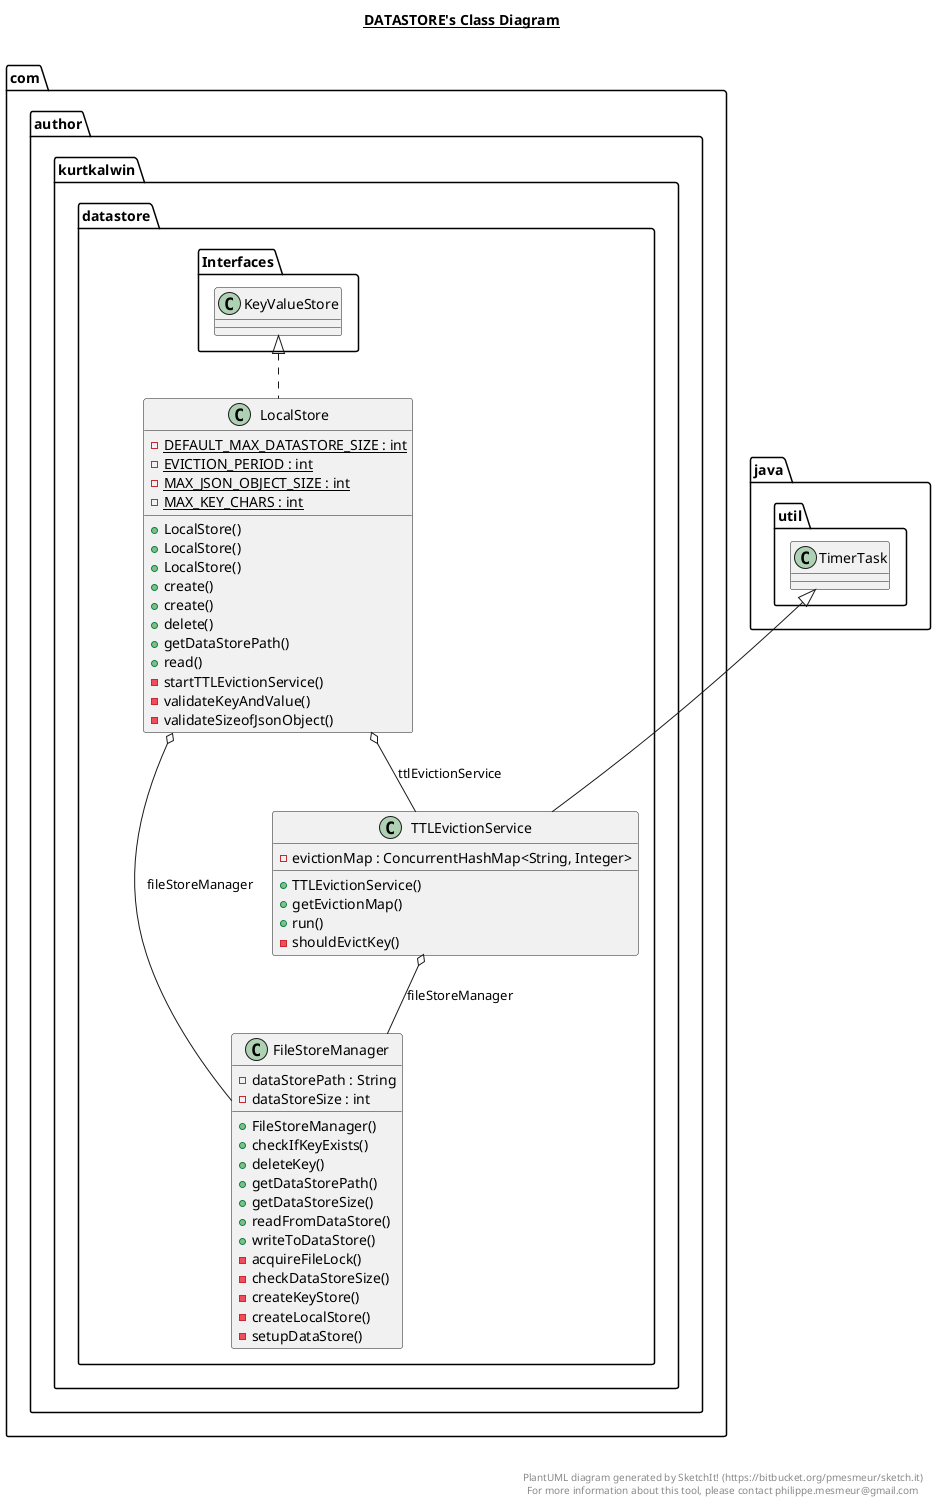 @startuml

title __DATASTORE's Class Diagram__\n

  namespace com.author.kurtkalwin.datastore {
    class com.author.kurtkalwin.datastore.FileStoreManager {
        - dataStorePath : String
        - dataStoreSize : int
        + FileStoreManager()
        + checkIfKeyExists()
        + deleteKey()
        + getDataStorePath()
        + getDataStoreSize()
        + readFromDataStore()
        + writeToDataStore()
        - acquireFileLock()
        - checkDataStoreSize()
        - createKeyStore()
        - createLocalStore()
        - setupDataStore()
    }
  }
  

  namespace com.author.kurtkalwin.datastore {
    class com.author.kurtkalwin.datastore.LocalStore {
        {static} - DEFAULT_MAX_DATASTORE_SIZE : int
        {static} - EVICTION_PERIOD : int
        {static} - MAX_JSON_OBJECT_SIZE : int
        {static} - MAX_KEY_CHARS : int
        + LocalStore()
        + LocalStore()
        + LocalStore()
        + create()
        + create()
        + delete()
        + getDataStorePath()
        + read()
        - startTTLEvictionService()
        - validateKeyAndValue()
        - validateSizeofJsonObject()
    }
  }
  

  namespace com.author.kurtkalwin.datastore {
    class com.author.kurtkalwin.datastore.TTLEvictionService {
        - evictionMap : ConcurrentHashMap<String, Integer>
        + TTLEvictionService()
        + getEvictionMap()
        + run()
        - shouldEvictKey()
    }
  }
  

  com.author.kurtkalwin.datastore.LocalStore .up.|> com.author.kurtkalwin.datastore.Interfaces.KeyValueStore
  com.author.kurtkalwin.datastore.LocalStore o-- com.author.kurtkalwin.datastore.FileStoreManager : fileStoreManager
  com.author.kurtkalwin.datastore.LocalStore o-- com.author.kurtkalwin.datastore.TTLEvictionService : ttlEvictionService
  com.author.kurtkalwin.datastore.TTLEvictionService -up-|> java.util.TimerTask
  com.author.kurtkalwin.datastore.TTLEvictionService o-- com.author.kurtkalwin.datastore.FileStoreManager : fileStoreManager


right footer


PlantUML diagram generated by SketchIt! (https://bitbucket.org/pmesmeur/sketch.it)
For more information about this tool, please contact philippe.mesmeur@gmail.com
endfooter

@enduml
